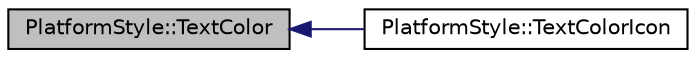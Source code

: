 digraph "PlatformStyle::TextColor"
{
  edge [fontname="Helvetica",fontsize="10",labelfontname="Helvetica",labelfontsize="10"];
  node [fontname="Helvetica",fontsize="10",shape=record];
  rankdir="LR";
  Node24 [label="PlatformStyle::TextColor",height=0.2,width=0.4,color="black", fillcolor="grey75", style="filled", fontcolor="black"];
  Node24 -> Node25 [dir="back",color="midnightblue",fontsize="10",style="solid",fontname="Helvetica"];
  Node25 [label="PlatformStyle::TextColorIcon",height=0.2,width=0.4,color="black", fillcolor="white", style="filled",URL="$class_platform_style.html#ac3c91893b60a84a98155b7b9603918bd",tooltip="Colorize an icon (given filename) with the text color. "];
}
